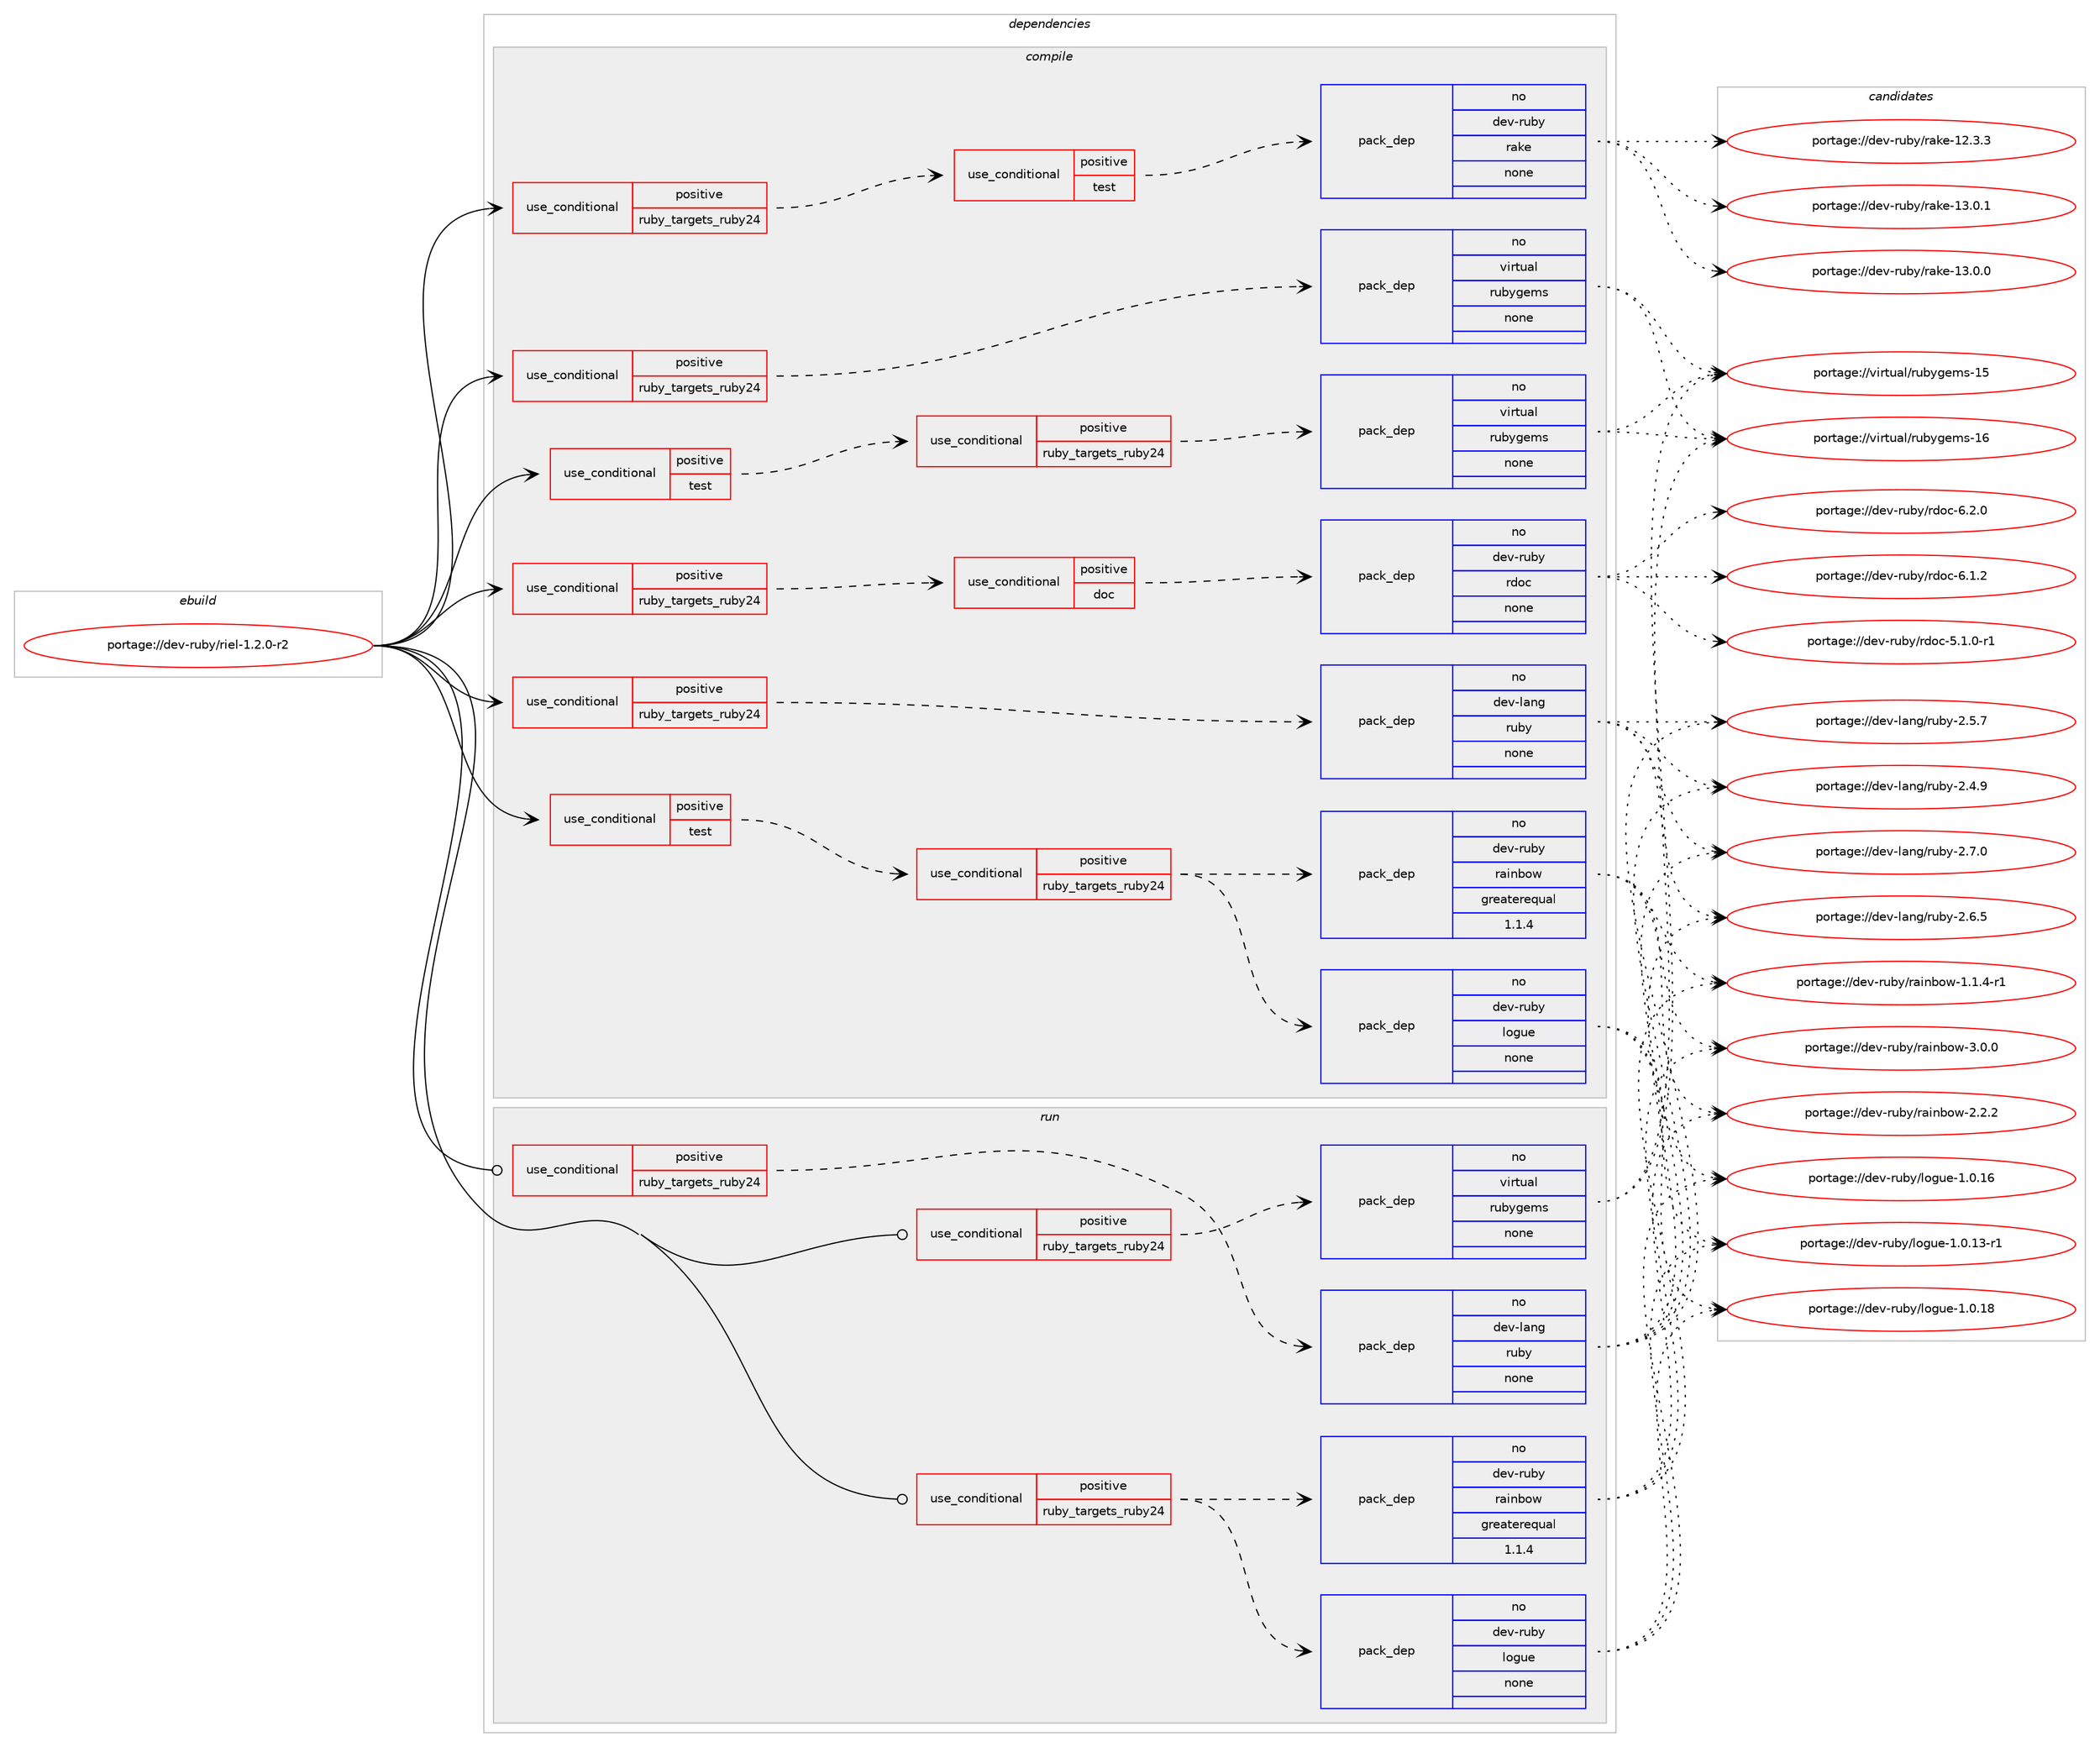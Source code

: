 digraph prolog {

# *************
# Graph options
# *************

newrank=true;
concentrate=true;
compound=true;
graph [rankdir=LR,fontname=Helvetica,fontsize=10,ranksep=1.5];#, ranksep=2.5, nodesep=0.2];
edge  [arrowhead=vee];
node  [fontname=Helvetica,fontsize=10];

# **********
# The ebuild
# **********

subgraph cluster_leftcol {
color=gray;
label=<<i>ebuild</i>>;
id [label="portage://dev-ruby/riel-1.2.0-r2", color=red, width=4, href="../dev-ruby/riel-1.2.0-r2.svg"];
}

# ****************
# The dependencies
# ****************

subgraph cluster_midcol {
color=gray;
label=<<i>dependencies</i>>;
subgraph cluster_compile {
fillcolor="#eeeeee";
style=filled;
label=<<i>compile</i>>;
subgraph cond74768 {
dependency331526 [label=<<TABLE BORDER="0" CELLBORDER="1" CELLSPACING="0" CELLPADDING="4"><TR><TD ROWSPAN="3" CELLPADDING="10">use_conditional</TD></TR><TR><TD>positive</TD></TR><TR><TD>ruby_targets_ruby24</TD></TR></TABLE>>, shape=none, color=red];
subgraph cond74769 {
dependency331527 [label=<<TABLE BORDER="0" CELLBORDER="1" CELLSPACING="0" CELLPADDING="4"><TR><TD ROWSPAN="3" CELLPADDING="10">use_conditional</TD></TR><TR><TD>positive</TD></TR><TR><TD>doc</TD></TR></TABLE>>, shape=none, color=red];
subgraph pack252011 {
dependency331528 [label=<<TABLE BORDER="0" CELLBORDER="1" CELLSPACING="0" CELLPADDING="4" WIDTH="220"><TR><TD ROWSPAN="6" CELLPADDING="30">pack_dep</TD></TR><TR><TD WIDTH="110">no</TD></TR><TR><TD>dev-ruby</TD></TR><TR><TD>rdoc</TD></TR><TR><TD>none</TD></TR><TR><TD></TD></TR></TABLE>>, shape=none, color=blue];
}
dependency331527:e -> dependency331528:w [weight=20,style="dashed",arrowhead="vee"];
}
dependency331526:e -> dependency331527:w [weight=20,style="dashed",arrowhead="vee"];
}
id:e -> dependency331526:w [weight=20,style="solid",arrowhead="vee"];
subgraph cond74770 {
dependency331529 [label=<<TABLE BORDER="0" CELLBORDER="1" CELLSPACING="0" CELLPADDING="4"><TR><TD ROWSPAN="3" CELLPADDING="10">use_conditional</TD></TR><TR><TD>positive</TD></TR><TR><TD>ruby_targets_ruby24</TD></TR></TABLE>>, shape=none, color=red];
subgraph cond74771 {
dependency331530 [label=<<TABLE BORDER="0" CELLBORDER="1" CELLSPACING="0" CELLPADDING="4"><TR><TD ROWSPAN="3" CELLPADDING="10">use_conditional</TD></TR><TR><TD>positive</TD></TR><TR><TD>test</TD></TR></TABLE>>, shape=none, color=red];
subgraph pack252012 {
dependency331531 [label=<<TABLE BORDER="0" CELLBORDER="1" CELLSPACING="0" CELLPADDING="4" WIDTH="220"><TR><TD ROWSPAN="6" CELLPADDING="30">pack_dep</TD></TR><TR><TD WIDTH="110">no</TD></TR><TR><TD>dev-ruby</TD></TR><TR><TD>rake</TD></TR><TR><TD>none</TD></TR><TR><TD></TD></TR></TABLE>>, shape=none, color=blue];
}
dependency331530:e -> dependency331531:w [weight=20,style="dashed",arrowhead="vee"];
}
dependency331529:e -> dependency331530:w [weight=20,style="dashed",arrowhead="vee"];
}
id:e -> dependency331529:w [weight=20,style="solid",arrowhead="vee"];
subgraph cond74772 {
dependency331532 [label=<<TABLE BORDER="0" CELLBORDER="1" CELLSPACING="0" CELLPADDING="4"><TR><TD ROWSPAN="3" CELLPADDING="10">use_conditional</TD></TR><TR><TD>positive</TD></TR><TR><TD>ruby_targets_ruby24</TD></TR></TABLE>>, shape=none, color=red];
subgraph pack252013 {
dependency331533 [label=<<TABLE BORDER="0" CELLBORDER="1" CELLSPACING="0" CELLPADDING="4" WIDTH="220"><TR><TD ROWSPAN="6" CELLPADDING="30">pack_dep</TD></TR><TR><TD WIDTH="110">no</TD></TR><TR><TD>dev-lang</TD></TR><TR><TD>ruby</TD></TR><TR><TD>none</TD></TR><TR><TD></TD></TR></TABLE>>, shape=none, color=blue];
}
dependency331532:e -> dependency331533:w [weight=20,style="dashed",arrowhead="vee"];
}
id:e -> dependency331532:w [weight=20,style="solid",arrowhead="vee"];
subgraph cond74773 {
dependency331534 [label=<<TABLE BORDER="0" CELLBORDER="1" CELLSPACING="0" CELLPADDING="4"><TR><TD ROWSPAN="3" CELLPADDING="10">use_conditional</TD></TR><TR><TD>positive</TD></TR><TR><TD>ruby_targets_ruby24</TD></TR></TABLE>>, shape=none, color=red];
subgraph pack252014 {
dependency331535 [label=<<TABLE BORDER="0" CELLBORDER="1" CELLSPACING="0" CELLPADDING="4" WIDTH="220"><TR><TD ROWSPAN="6" CELLPADDING="30">pack_dep</TD></TR><TR><TD WIDTH="110">no</TD></TR><TR><TD>virtual</TD></TR><TR><TD>rubygems</TD></TR><TR><TD>none</TD></TR><TR><TD></TD></TR></TABLE>>, shape=none, color=blue];
}
dependency331534:e -> dependency331535:w [weight=20,style="dashed",arrowhead="vee"];
}
id:e -> dependency331534:w [weight=20,style="solid",arrowhead="vee"];
subgraph cond74774 {
dependency331536 [label=<<TABLE BORDER="0" CELLBORDER="1" CELLSPACING="0" CELLPADDING="4"><TR><TD ROWSPAN="3" CELLPADDING="10">use_conditional</TD></TR><TR><TD>positive</TD></TR><TR><TD>test</TD></TR></TABLE>>, shape=none, color=red];
subgraph cond74775 {
dependency331537 [label=<<TABLE BORDER="0" CELLBORDER="1" CELLSPACING="0" CELLPADDING="4"><TR><TD ROWSPAN="3" CELLPADDING="10">use_conditional</TD></TR><TR><TD>positive</TD></TR><TR><TD>ruby_targets_ruby24</TD></TR></TABLE>>, shape=none, color=red];
subgraph pack252015 {
dependency331538 [label=<<TABLE BORDER="0" CELLBORDER="1" CELLSPACING="0" CELLPADDING="4" WIDTH="220"><TR><TD ROWSPAN="6" CELLPADDING="30">pack_dep</TD></TR><TR><TD WIDTH="110">no</TD></TR><TR><TD>dev-ruby</TD></TR><TR><TD>rainbow</TD></TR><TR><TD>greaterequal</TD></TR><TR><TD>1.1.4</TD></TR></TABLE>>, shape=none, color=blue];
}
dependency331537:e -> dependency331538:w [weight=20,style="dashed",arrowhead="vee"];
subgraph pack252016 {
dependency331539 [label=<<TABLE BORDER="0" CELLBORDER="1" CELLSPACING="0" CELLPADDING="4" WIDTH="220"><TR><TD ROWSPAN="6" CELLPADDING="30">pack_dep</TD></TR><TR><TD WIDTH="110">no</TD></TR><TR><TD>dev-ruby</TD></TR><TR><TD>logue</TD></TR><TR><TD>none</TD></TR><TR><TD></TD></TR></TABLE>>, shape=none, color=blue];
}
dependency331537:e -> dependency331539:w [weight=20,style="dashed",arrowhead="vee"];
}
dependency331536:e -> dependency331537:w [weight=20,style="dashed",arrowhead="vee"];
}
id:e -> dependency331536:w [weight=20,style="solid",arrowhead="vee"];
subgraph cond74776 {
dependency331540 [label=<<TABLE BORDER="0" CELLBORDER="1" CELLSPACING="0" CELLPADDING="4"><TR><TD ROWSPAN="3" CELLPADDING="10">use_conditional</TD></TR><TR><TD>positive</TD></TR><TR><TD>test</TD></TR></TABLE>>, shape=none, color=red];
subgraph cond74777 {
dependency331541 [label=<<TABLE BORDER="0" CELLBORDER="1" CELLSPACING="0" CELLPADDING="4"><TR><TD ROWSPAN="3" CELLPADDING="10">use_conditional</TD></TR><TR><TD>positive</TD></TR><TR><TD>ruby_targets_ruby24</TD></TR></TABLE>>, shape=none, color=red];
subgraph pack252017 {
dependency331542 [label=<<TABLE BORDER="0" CELLBORDER="1" CELLSPACING="0" CELLPADDING="4" WIDTH="220"><TR><TD ROWSPAN="6" CELLPADDING="30">pack_dep</TD></TR><TR><TD WIDTH="110">no</TD></TR><TR><TD>virtual</TD></TR><TR><TD>rubygems</TD></TR><TR><TD>none</TD></TR><TR><TD></TD></TR></TABLE>>, shape=none, color=blue];
}
dependency331541:e -> dependency331542:w [weight=20,style="dashed",arrowhead="vee"];
}
dependency331540:e -> dependency331541:w [weight=20,style="dashed",arrowhead="vee"];
}
id:e -> dependency331540:w [weight=20,style="solid",arrowhead="vee"];
}
subgraph cluster_compileandrun {
fillcolor="#eeeeee";
style=filled;
label=<<i>compile and run</i>>;
}
subgraph cluster_run {
fillcolor="#eeeeee";
style=filled;
label=<<i>run</i>>;
subgraph cond74778 {
dependency331543 [label=<<TABLE BORDER="0" CELLBORDER="1" CELLSPACING="0" CELLPADDING="4"><TR><TD ROWSPAN="3" CELLPADDING="10">use_conditional</TD></TR><TR><TD>positive</TD></TR><TR><TD>ruby_targets_ruby24</TD></TR></TABLE>>, shape=none, color=red];
subgraph pack252018 {
dependency331544 [label=<<TABLE BORDER="0" CELLBORDER="1" CELLSPACING="0" CELLPADDING="4" WIDTH="220"><TR><TD ROWSPAN="6" CELLPADDING="30">pack_dep</TD></TR><TR><TD WIDTH="110">no</TD></TR><TR><TD>dev-lang</TD></TR><TR><TD>ruby</TD></TR><TR><TD>none</TD></TR><TR><TD></TD></TR></TABLE>>, shape=none, color=blue];
}
dependency331543:e -> dependency331544:w [weight=20,style="dashed",arrowhead="vee"];
}
id:e -> dependency331543:w [weight=20,style="solid",arrowhead="odot"];
subgraph cond74779 {
dependency331545 [label=<<TABLE BORDER="0" CELLBORDER="1" CELLSPACING="0" CELLPADDING="4"><TR><TD ROWSPAN="3" CELLPADDING="10">use_conditional</TD></TR><TR><TD>positive</TD></TR><TR><TD>ruby_targets_ruby24</TD></TR></TABLE>>, shape=none, color=red];
subgraph pack252019 {
dependency331546 [label=<<TABLE BORDER="0" CELLBORDER="1" CELLSPACING="0" CELLPADDING="4" WIDTH="220"><TR><TD ROWSPAN="6" CELLPADDING="30">pack_dep</TD></TR><TR><TD WIDTH="110">no</TD></TR><TR><TD>dev-ruby</TD></TR><TR><TD>rainbow</TD></TR><TR><TD>greaterequal</TD></TR><TR><TD>1.1.4</TD></TR></TABLE>>, shape=none, color=blue];
}
dependency331545:e -> dependency331546:w [weight=20,style="dashed",arrowhead="vee"];
subgraph pack252020 {
dependency331547 [label=<<TABLE BORDER="0" CELLBORDER="1" CELLSPACING="0" CELLPADDING="4" WIDTH="220"><TR><TD ROWSPAN="6" CELLPADDING="30">pack_dep</TD></TR><TR><TD WIDTH="110">no</TD></TR><TR><TD>dev-ruby</TD></TR><TR><TD>logue</TD></TR><TR><TD>none</TD></TR><TR><TD></TD></TR></TABLE>>, shape=none, color=blue];
}
dependency331545:e -> dependency331547:w [weight=20,style="dashed",arrowhead="vee"];
}
id:e -> dependency331545:w [weight=20,style="solid",arrowhead="odot"];
subgraph cond74780 {
dependency331548 [label=<<TABLE BORDER="0" CELLBORDER="1" CELLSPACING="0" CELLPADDING="4"><TR><TD ROWSPAN="3" CELLPADDING="10">use_conditional</TD></TR><TR><TD>positive</TD></TR><TR><TD>ruby_targets_ruby24</TD></TR></TABLE>>, shape=none, color=red];
subgraph pack252021 {
dependency331549 [label=<<TABLE BORDER="0" CELLBORDER="1" CELLSPACING="0" CELLPADDING="4" WIDTH="220"><TR><TD ROWSPAN="6" CELLPADDING="30">pack_dep</TD></TR><TR><TD WIDTH="110">no</TD></TR><TR><TD>virtual</TD></TR><TR><TD>rubygems</TD></TR><TR><TD>none</TD></TR><TR><TD></TD></TR></TABLE>>, shape=none, color=blue];
}
dependency331548:e -> dependency331549:w [weight=20,style="dashed",arrowhead="vee"];
}
id:e -> dependency331548:w [weight=20,style="solid",arrowhead="odot"];
}
}

# **************
# The candidates
# **************

subgraph cluster_choices {
rank=same;
color=gray;
label=<<i>candidates</i>>;

subgraph choice252011 {
color=black;
nodesep=1;
choice10010111845114117981214711410011199455446504648 [label="portage://dev-ruby/rdoc-6.2.0", color=red, width=4,href="../dev-ruby/rdoc-6.2.0.svg"];
choice10010111845114117981214711410011199455446494650 [label="portage://dev-ruby/rdoc-6.1.2", color=red, width=4,href="../dev-ruby/rdoc-6.1.2.svg"];
choice100101118451141179812147114100111994553464946484511449 [label="portage://dev-ruby/rdoc-5.1.0-r1", color=red, width=4,href="../dev-ruby/rdoc-5.1.0-r1.svg"];
dependency331528:e -> choice10010111845114117981214711410011199455446504648:w [style=dotted,weight="100"];
dependency331528:e -> choice10010111845114117981214711410011199455446494650:w [style=dotted,weight="100"];
dependency331528:e -> choice100101118451141179812147114100111994553464946484511449:w [style=dotted,weight="100"];
}
subgraph choice252012 {
color=black;
nodesep=1;
choice1001011184511411798121471149710710145495146484649 [label="portage://dev-ruby/rake-13.0.1", color=red, width=4,href="../dev-ruby/rake-13.0.1.svg"];
choice1001011184511411798121471149710710145495146484648 [label="portage://dev-ruby/rake-13.0.0", color=red, width=4,href="../dev-ruby/rake-13.0.0.svg"];
choice1001011184511411798121471149710710145495046514651 [label="portage://dev-ruby/rake-12.3.3", color=red, width=4,href="../dev-ruby/rake-12.3.3.svg"];
dependency331531:e -> choice1001011184511411798121471149710710145495146484649:w [style=dotted,weight="100"];
dependency331531:e -> choice1001011184511411798121471149710710145495146484648:w [style=dotted,weight="100"];
dependency331531:e -> choice1001011184511411798121471149710710145495046514651:w [style=dotted,weight="100"];
}
subgraph choice252013 {
color=black;
nodesep=1;
choice10010111845108971101034711411798121455046554648 [label="portage://dev-lang/ruby-2.7.0", color=red, width=4,href="../dev-lang/ruby-2.7.0.svg"];
choice10010111845108971101034711411798121455046544653 [label="portage://dev-lang/ruby-2.6.5", color=red, width=4,href="../dev-lang/ruby-2.6.5.svg"];
choice10010111845108971101034711411798121455046534655 [label="portage://dev-lang/ruby-2.5.7", color=red, width=4,href="../dev-lang/ruby-2.5.7.svg"];
choice10010111845108971101034711411798121455046524657 [label="portage://dev-lang/ruby-2.4.9", color=red, width=4,href="../dev-lang/ruby-2.4.9.svg"];
dependency331533:e -> choice10010111845108971101034711411798121455046554648:w [style=dotted,weight="100"];
dependency331533:e -> choice10010111845108971101034711411798121455046544653:w [style=dotted,weight="100"];
dependency331533:e -> choice10010111845108971101034711411798121455046534655:w [style=dotted,weight="100"];
dependency331533:e -> choice10010111845108971101034711411798121455046524657:w [style=dotted,weight="100"];
}
subgraph choice252014 {
color=black;
nodesep=1;
choice118105114116117971084711411798121103101109115454954 [label="portage://virtual/rubygems-16", color=red, width=4,href="../virtual/rubygems-16.svg"];
choice118105114116117971084711411798121103101109115454953 [label="portage://virtual/rubygems-15", color=red, width=4,href="../virtual/rubygems-15.svg"];
dependency331535:e -> choice118105114116117971084711411798121103101109115454954:w [style=dotted,weight="100"];
dependency331535:e -> choice118105114116117971084711411798121103101109115454953:w [style=dotted,weight="100"];
}
subgraph choice252015 {
color=black;
nodesep=1;
choice1001011184511411798121471149710511098111119455146484648 [label="portage://dev-ruby/rainbow-3.0.0", color=red, width=4,href="../dev-ruby/rainbow-3.0.0.svg"];
choice1001011184511411798121471149710511098111119455046504650 [label="portage://dev-ruby/rainbow-2.2.2", color=red, width=4,href="../dev-ruby/rainbow-2.2.2.svg"];
choice10010111845114117981214711497105110981111194549464946524511449 [label="portage://dev-ruby/rainbow-1.1.4-r1", color=red, width=4,href="../dev-ruby/rainbow-1.1.4-r1.svg"];
dependency331538:e -> choice1001011184511411798121471149710511098111119455146484648:w [style=dotted,weight="100"];
dependency331538:e -> choice1001011184511411798121471149710511098111119455046504650:w [style=dotted,weight="100"];
dependency331538:e -> choice10010111845114117981214711497105110981111194549464946524511449:w [style=dotted,weight="100"];
}
subgraph choice252016 {
color=black;
nodesep=1;
choice10010111845114117981214710811110311710145494648464956 [label="portage://dev-ruby/logue-1.0.18", color=red, width=4,href="../dev-ruby/logue-1.0.18.svg"];
choice10010111845114117981214710811110311710145494648464954 [label="portage://dev-ruby/logue-1.0.16", color=red, width=4,href="../dev-ruby/logue-1.0.16.svg"];
choice100101118451141179812147108111103117101454946484649514511449 [label="portage://dev-ruby/logue-1.0.13-r1", color=red, width=4,href="../dev-ruby/logue-1.0.13-r1.svg"];
dependency331539:e -> choice10010111845114117981214710811110311710145494648464956:w [style=dotted,weight="100"];
dependency331539:e -> choice10010111845114117981214710811110311710145494648464954:w [style=dotted,weight="100"];
dependency331539:e -> choice100101118451141179812147108111103117101454946484649514511449:w [style=dotted,weight="100"];
}
subgraph choice252017 {
color=black;
nodesep=1;
choice118105114116117971084711411798121103101109115454954 [label="portage://virtual/rubygems-16", color=red, width=4,href="../virtual/rubygems-16.svg"];
choice118105114116117971084711411798121103101109115454953 [label="portage://virtual/rubygems-15", color=red, width=4,href="../virtual/rubygems-15.svg"];
dependency331542:e -> choice118105114116117971084711411798121103101109115454954:w [style=dotted,weight="100"];
dependency331542:e -> choice118105114116117971084711411798121103101109115454953:w [style=dotted,weight="100"];
}
subgraph choice252018 {
color=black;
nodesep=1;
choice10010111845108971101034711411798121455046554648 [label="portage://dev-lang/ruby-2.7.0", color=red, width=4,href="../dev-lang/ruby-2.7.0.svg"];
choice10010111845108971101034711411798121455046544653 [label="portage://dev-lang/ruby-2.6.5", color=red, width=4,href="../dev-lang/ruby-2.6.5.svg"];
choice10010111845108971101034711411798121455046534655 [label="portage://dev-lang/ruby-2.5.7", color=red, width=4,href="../dev-lang/ruby-2.5.7.svg"];
choice10010111845108971101034711411798121455046524657 [label="portage://dev-lang/ruby-2.4.9", color=red, width=4,href="../dev-lang/ruby-2.4.9.svg"];
dependency331544:e -> choice10010111845108971101034711411798121455046554648:w [style=dotted,weight="100"];
dependency331544:e -> choice10010111845108971101034711411798121455046544653:w [style=dotted,weight="100"];
dependency331544:e -> choice10010111845108971101034711411798121455046534655:w [style=dotted,weight="100"];
dependency331544:e -> choice10010111845108971101034711411798121455046524657:w [style=dotted,weight="100"];
}
subgraph choice252019 {
color=black;
nodesep=1;
choice1001011184511411798121471149710511098111119455146484648 [label="portage://dev-ruby/rainbow-3.0.0", color=red, width=4,href="../dev-ruby/rainbow-3.0.0.svg"];
choice1001011184511411798121471149710511098111119455046504650 [label="portage://dev-ruby/rainbow-2.2.2", color=red, width=4,href="../dev-ruby/rainbow-2.2.2.svg"];
choice10010111845114117981214711497105110981111194549464946524511449 [label="portage://dev-ruby/rainbow-1.1.4-r1", color=red, width=4,href="../dev-ruby/rainbow-1.1.4-r1.svg"];
dependency331546:e -> choice1001011184511411798121471149710511098111119455146484648:w [style=dotted,weight="100"];
dependency331546:e -> choice1001011184511411798121471149710511098111119455046504650:w [style=dotted,weight="100"];
dependency331546:e -> choice10010111845114117981214711497105110981111194549464946524511449:w [style=dotted,weight="100"];
}
subgraph choice252020 {
color=black;
nodesep=1;
choice10010111845114117981214710811110311710145494648464956 [label="portage://dev-ruby/logue-1.0.18", color=red, width=4,href="../dev-ruby/logue-1.0.18.svg"];
choice10010111845114117981214710811110311710145494648464954 [label="portage://dev-ruby/logue-1.0.16", color=red, width=4,href="../dev-ruby/logue-1.0.16.svg"];
choice100101118451141179812147108111103117101454946484649514511449 [label="portage://dev-ruby/logue-1.0.13-r1", color=red, width=4,href="../dev-ruby/logue-1.0.13-r1.svg"];
dependency331547:e -> choice10010111845114117981214710811110311710145494648464956:w [style=dotted,weight="100"];
dependency331547:e -> choice10010111845114117981214710811110311710145494648464954:w [style=dotted,weight="100"];
dependency331547:e -> choice100101118451141179812147108111103117101454946484649514511449:w [style=dotted,weight="100"];
}
subgraph choice252021 {
color=black;
nodesep=1;
choice118105114116117971084711411798121103101109115454954 [label="portage://virtual/rubygems-16", color=red, width=4,href="../virtual/rubygems-16.svg"];
choice118105114116117971084711411798121103101109115454953 [label="portage://virtual/rubygems-15", color=red, width=4,href="../virtual/rubygems-15.svg"];
dependency331549:e -> choice118105114116117971084711411798121103101109115454954:w [style=dotted,weight="100"];
dependency331549:e -> choice118105114116117971084711411798121103101109115454953:w [style=dotted,weight="100"];
}
}

}
